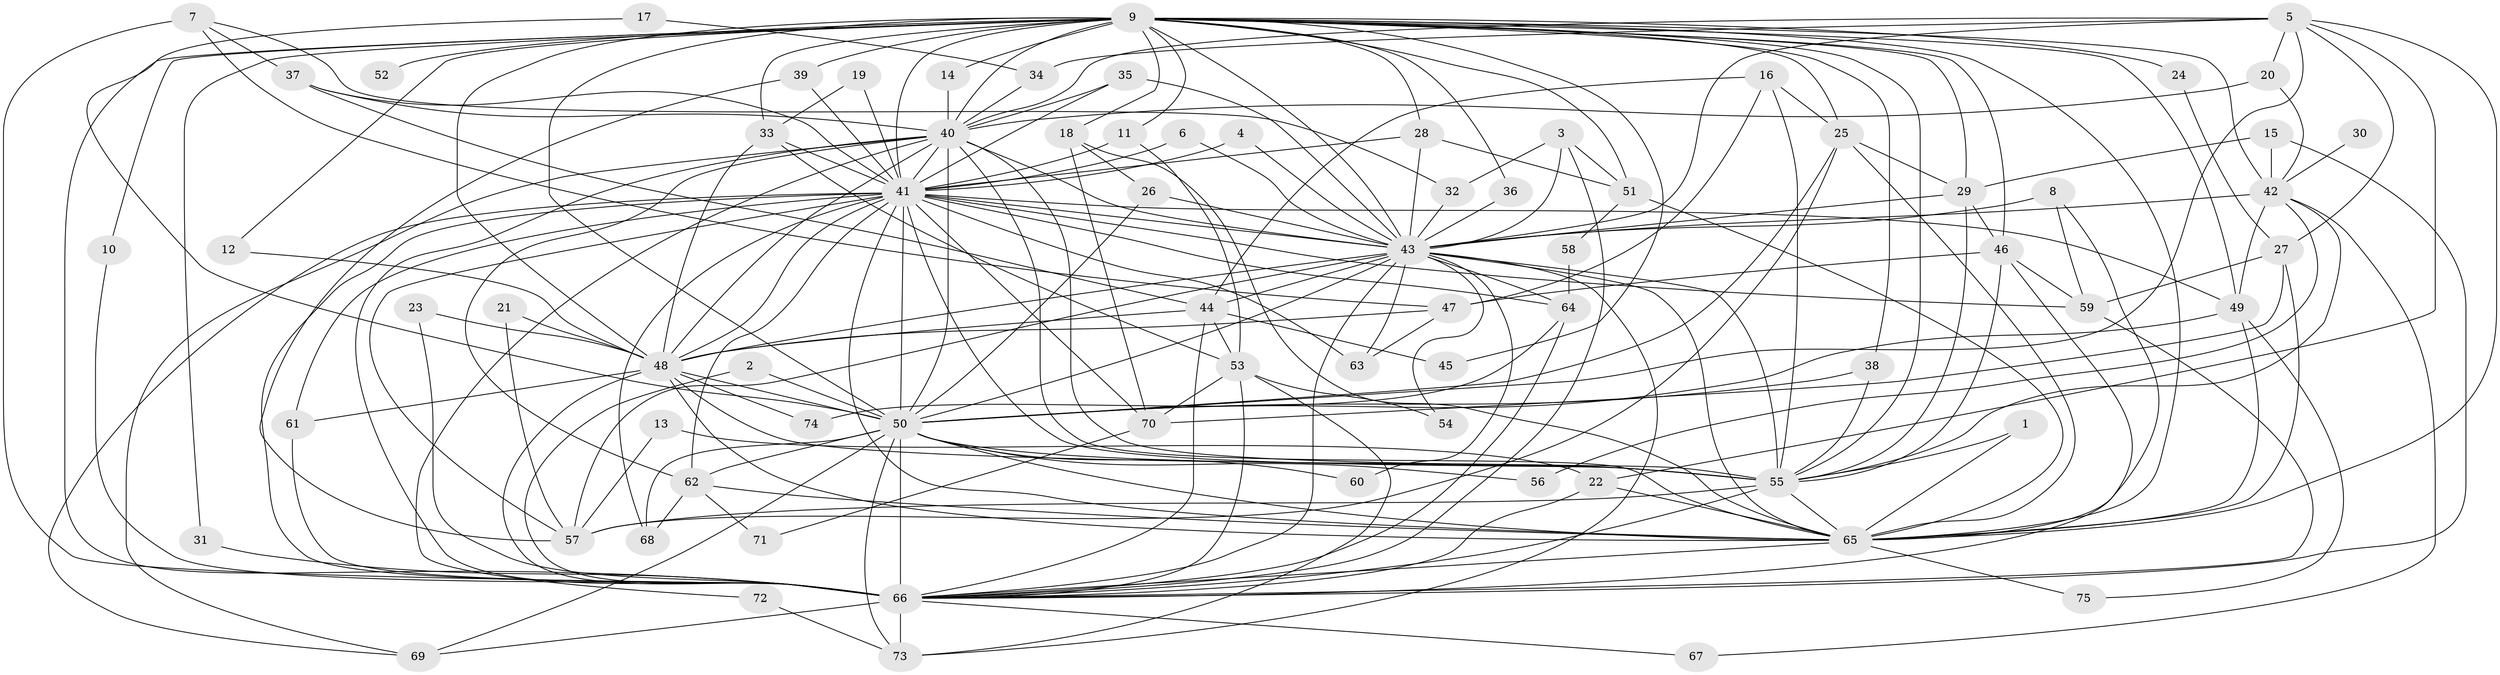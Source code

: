 // original degree distribution, {24: 0.006711409395973154, 18: 0.013422818791946308, 17: 0.006711409395973154, 31: 0.013422818791946308, 23: 0.006711409395973154, 19: 0.006711409395973154, 33: 0.006711409395973154, 22: 0.006711409395973154, 6: 0.03355704697986577, 5: 0.11409395973154363, 4: 0.09395973154362416, 2: 0.5302013422818792, 7: 0.006711409395973154, 3: 0.1476510067114094, 8: 0.006711409395973154}
// Generated by graph-tools (version 1.1) at 2025/25/03/09/25 03:25:37]
// undirected, 75 vertices, 213 edges
graph export_dot {
graph [start="1"]
  node [color=gray90,style=filled];
  1;
  2;
  3;
  4;
  5;
  6;
  7;
  8;
  9;
  10;
  11;
  12;
  13;
  14;
  15;
  16;
  17;
  18;
  19;
  20;
  21;
  22;
  23;
  24;
  25;
  26;
  27;
  28;
  29;
  30;
  31;
  32;
  33;
  34;
  35;
  36;
  37;
  38;
  39;
  40;
  41;
  42;
  43;
  44;
  45;
  46;
  47;
  48;
  49;
  50;
  51;
  52;
  53;
  54;
  55;
  56;
  57;
  58;
  59;
  60;
  61;
  62;
  63;
  64;
  65;
  66;
  67;
  68;
  69;
  70;
  71;
  72;
  73;
  74;
  75;
  1 -- 55 [weight=1.0];
  1 -- 65 [weight=1.0];
  2 -- 50 [weight=1.0];
  2 -- 66 [weight=1.0];
  3 -- 32 [weight=1.0];
  3 -- 43 [weight=1.0];
  3 -- 51 [weight=1.0];
  3 -- 66 [weight=1.0];
  4 -- 41 [weight=1.0];
  4 -- 43 [weight=1.0];
  5 -- 20 [weight=1.0];
  5 -- 22 [weight=1.0];
  5 -- 27 [weight=2.0];
  5 -- 34 [weight=2.0];
  5 -- 40 [weight=1.0];
  5 -- 43 [weight=1.0];
  5 -- 50 [weight=1.0];
  5 -- 65 [weight=1.0];
  6 -- 41 [weight=1.0];
  6 -- 43 [weight=1.0];
  7 -- 32 [weight=1.0];
  7 -- 37 [weight=1.0];
  7 -- 47 [weight=1.0];
  7 -- 66 [weight=1.0];
  8 -- 43 [weight=1.0];
  8 -- 59 [weight=1.0];
  8 -- 65 [weight=1.0];
  9 -- 10 [weight=1.0];
  9 -- 11 [weight=1.0];
  9 -- 12 [weight=1.0];
  9 -- 14 [weight=1.0];
  9 -- 18 [weight=2.0];
  9 -- 24 [weight=1.0];
  9 -- 25 [weight=1.0];
  9 -- 28 [weight=1.0];
  9 -- 29 [weight=1.0];
  9 -- 31 [weight=1.0];
  9 -- 33 [weight=1.0];
  9 -- 36 [weight=1.0];
  9 -- 38 [weight=1.0];
  9 -- 39 [weight=2.0];
  9 -- 40 [weight=2.0];
  9 -- 41 [weight=2.0];
  9 -- 42 [weight=1.0];
  9 -- 43 [weight=2.0];
  9 -- 45 [weight=1.0];
  9 -- 46 [weight=1.0];
  9 -- 48 [weight=2.0];
  9 -- 49 [weight=1.0];
  9 -- 50 [weight=2.0];
  9 -- 51 [weight=1.0];
  9 -- 52 [weight=2.0];
  9 -- 55 [weight=2.0];
  9 -- 65 [weight=2.0];
  9 -- 66 [weight=3.0];
  10 -- 66 [weight=1.0];
  11 -- 41 [weight=1.0];
  11 -- 53 [weight=1.0];
  12 -- 48 [weight=1.0];
  13 -- 22 [weight=1.0];
  13 -- 57 [weight=1.0];
  14 -- 40 [weight=1.0];
  15 -- 29 [weight=1.0];
  15 -- 42 [weight=1.0];
  15 -- 66 [weight=1.0];
  16 -- 25 [weight=1.0];
  16 -- 44 [weight=1.0];
  16 -- 47 [weight=1.0];
  16 -- 55 [weight=1.0];
  17 -- 34 [weight=1.0];
  17 -- 50 [weight=1.0];
  18 -- 26 [weight=1.0];
  18 -- 65 [weight=1.0];
  18 -- 70 [weight=1.0];
  19 -- 33 [weight=1.0];
  19 -- 41 [weight=1.0];
  20 -- 40 [weight=1.0];
  20 -- 42 [weight=1.0];
  21 -- 48 [weight=1.0];
  21 -- 57 [weight=1.0];
  22 -- 65 [weight=1.0];
  22 -- 66 [weight=1.0];
  23 -- 48 [weight=1.0];
  23 -- 66 [weight=1.0];
  24 -- 27 [weight=1.0];
  25 -- 29 [weight=1.0];
  25 -- 50 [weight=1.0];
  25 -- 57 [weight=1.0];
  25 -- 65 [weight=1.0];
  26 -- 43 [weight=1.0];
  26 -- 50 [weight=1.0];
  27 -- 59 [weight=1.0];
  27 -- 65 [weight=1.0];
  27 -- 70 [weight=1.0];
  28 -- 41 [weight=1.0];
  28 -- 43 [weight=1.0];
  28 -- 51 [weight=1.0];
  29 -- 43 [weight=2.0];
  29 -- 46 [weight=1.0];
  29 -- 55 [weight=1.0];
  30 -- 42 [weight=1.0];
  31 -- 66 [weight=1.0];
  32 -- 43 [weight=1.0];
  33 -- 41 [weight=1.0];
  33 -- 48 [weight=1.0];
  33 -- 53 [weight=1.0];
  34 -- 40 [weight=1.0];
  35 -- 40 [weight=1.0];
  35 -- 41 [weight=1.0];
  35 -- 43 [weight=1.0];
  36 -- 43 [weight=1.0];
  37 -- 40 [weight=1.0];
  37 -- 41 [weight=1.0];
  37 -- 44 [weight=1.0];
  38 -- 50 [weight=1.0];
  38 -- 55 [weight=1.0];
  39 -- 41 [weight=1.0];
  39 -- 57 [weight=1.0];
  40 -- 41 [weight=2.0];
  40 -- 43 [weight=1.0];
  40 -- 48 [weight=1.0];
  40 -- 50 [weight=1.0];
  40 -- 55 [weight=1.0];
  40 -- 62 [weight=1.0];
  40 -- 65 [weight=1.0];
  40 -- 66 [weight=1.0];
  40 -- 69 [weight=1.0];
  40 -- 72 [weight=1.0];
  41 -- 43 [weight=1.0];
  41 -- 48 [weight=1.0];
  41 -- 49 [weight=1.0];
  41 -- 50 [weight=2.0];
  41 -- 55 [weight=2.0];
  41 -- 57 [weight=1.0];
  41 -- 59 [weight=1.0];
  41 -- 61 [weight=1.0];
  41 -- 62 [weight=1.0];
  41 -- 63 [weight=1.0];
  41 -- 64 [weight=1.0];
  41 -- 65 [weight=2.0];
  41 -- 66 [weight=1.0];
  41 -- 68 [weight=1.0];
  41 -- 69 [weight=1.0];
  41 -- 70 [weight=1.0];
  42 -- 43 [weight=2.0];
  42 -- 49 [weight=2.0];
  42 -- 55 [weight=1.0];
  42 -- 56 [weight=1.0];
  42 -- 67 [weight=1.0];
  43 -- 44 [weight=1.0];
  43 -- 48 [weight=1.0];
  43 -- 50 [weight=1.0];
  43 -- 54 [weight=1.0];
  43 -- 55 [weight=2.0];
  43 -- 57 [weight=1.0];
  43 -- 60 [weight=1.0];
  43 -- 63 [weight=1.0];
  43 -- 64 [weight=1.0];
  43 -- 65 [weight=1.0];
  43 -- 66 [weight=3.0];
  43 -- 73 [weight=1.0];
  44 -- 45 [weight=1.0];
  44 -- 48 [weight=1.0];
  44 -- 53 [weight=1.0];
  44 -- 66 [weight=1.0];
  46 -- 47 [weight=1.0];
  46 -- 55 [weight=1.0];
  46 -- 59 [weight=1.0];
  46 -- 66 [weight=1.0];
  47 -- 48 [weight=1.0];
  47 -- 63 [weight=1.0];
  48 -- 50 [weight=1.0];
  48 -- 55 [weight=2.0];
  48 -- 61 [weight=1.0];
  48 -- 65 [weight=1.0];
  48 -- 66 [weight=2.0];
  48 -- 74 [weight=1.0];
  49 -- 50 [weight=1.0];
  49 -- 65 [weight=2.0];
  49 -- 75 [weight=1.0];
  50 -- 55 [weight=1.0];
  50 -- 56 [weight=1.0];
  50 -- 60 [weight=1.0];
  50 -- 62 [weight=1.0];
  50 -- 65 [weight=1.0];
  50 -- 66 [weight=1.0];
  50 -- 68 [weight=2.0];
  50 -- 69 [weight=1.0];
  50 -- 73 [weight=1.0];
  51 -- 58 [weight=1.0];
  51 -- 65 [weight=1.0];
  53 -- 54 [weight=1.0];
  53 -- 66 [weight=1.0];
  53 -- 70 [weight=1.0];
  53 -- 73 [weight=1.0];
  55 -- 57 [weight=2.0];
  55 -- 65 [weight=1.0];
  55 -- 66 [weight=1.0];
  58 -- 64 [weight=1.0];
  59 -- 66 [weight=1.0];
  61 -- 66 [weight=1.0];
  62 -- 65 [weight=1.0];
  62 -- 68 [weight=1.0];
  62 -- 71 [weight=1.0];
  64 -- 66 [weight=1.0];
  64 -- 74 [weight=1.0];
  65 -- 66 [weight=1.0];
  65 -- 75 [weight=1.0];
  66 -- 67 [weight=1.0];
  66 -- 69 [weight=1.0];
  66 -- 73 [weight=1.0];
  70 -- 71 [weight=1.0];
  72 -- 73 [weight=1.0];
}
